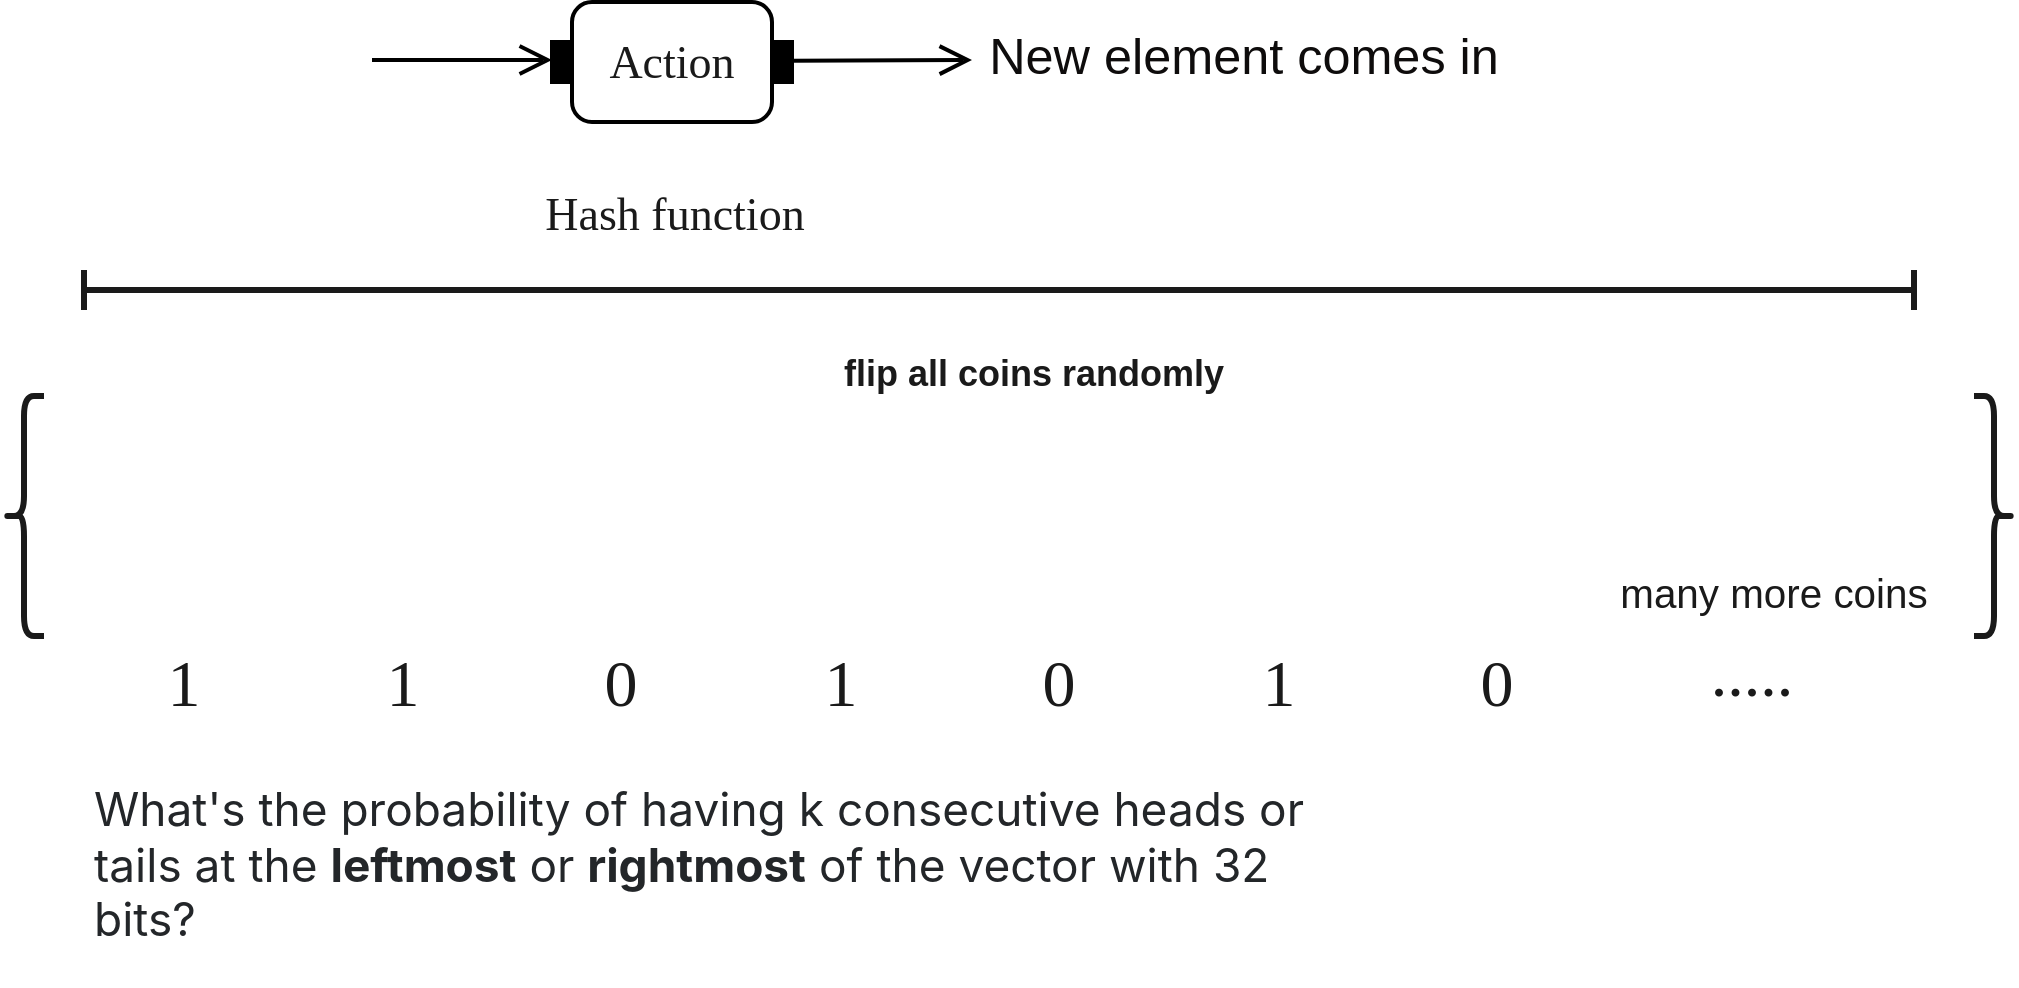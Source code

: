 <mxfile>
    <diagram id="1LPgd67vOTt0Jps7t02W" name="Page-1">
        <mxGraphModel dx="-388" dy="868" grid="1" gridSize="5" guides="1" tooltips="1" connect="1" arrows="1" fold="1" page="1" pageScale="1" pageWidth="1600" pageHeight="900" background="#FFFFFF" math="0" shadow="0">
            <root>
                <mxCell id="0"/>
                <mxCell id="1" parent="0"/>
                <UserObject label="" lucidchartObjectId="ppaE2U5zoSox" id="17">
                    <mxCell style="html=1;overflow=block;blockSpacing=1;whiteSpace=wrap;shape=image;fontSize=13;spacing=3.8;strokeColor=#000000;strokeOpacity=100;rotation=171.621;strokeWidth=0;image=https://images.lucid.app/images/e0dd4380-e700-4bb7-a999-46284ecd93cb/content;imageAspect=0;sketch=1;curveFitting=1;jiggle=2;" parent="1" vertex="1">
                        <mxGeometry x="2326" y="273" width="105" height="105" as="geometry"/>
                    </mxCell>
                </UserObject>
                <UserObject label="New element comes in" lucidchartObjectId="dwaElhzI91j5" id="24">
                    <mxCell style="html=1;overflow=block;blockSpacing=1;whiteSpace=wrap;fontSize=25.2;fontColor=#0e0c0c;align=center;spacing=3.8;strokeOpacity=0;fillOpacity=0;rounded=1;absoluteArcSize=1;arcSize=12;fillColor=#ffffff;strokeWidth=1.5;sketch=1;curveFitting=1;jiggle=2;strokeColor=#000000;" vertex="1" parent="1">
                        <mxGeometry x="2356" y="203" width="300" height="53" as="geometry"/>
                    </mxCell>
                </UserObject>
                <mxCell id="38" value="" style="shape=crossbar;whiteSpace=wrap;html=1;rounded=1;sketch=0;strokeColor=#1A1A1A;strokeWidth=3;fontColor=#1A1A1A;fillColor=none;gradientColor=none;" vertex="1" parent="1">
                    <mxGeometry x="1926" y="337" width="915" height="20" as="geometry"/>
                </mxCell>
                <mxCell id="60" value="flip all coins randomly" style="text;strokeColor=none;align=center;fillColor=none;html=1;verticalAlign=middle;whiteSpace=wrap;rounded=0;shadow=0;glass=0;labelBackgroundColor=none;labelBorderColor=none;sketch=0;fillStyle=auto;strokeWidth=2;fontSize=18;fontColor=#1A1A1A;fontStyle=1" vertex="1" parent="1">
                    <mxGeometry x="2256" y="374" width="290" height="30" as="geometry"/>
                </mxCell>
                <mxCell id="61" value="" style="group" vertex="1" connectable="0" parent="1">
                    <mxGeometry x="1886" y="400" width="1005" height="120" as="geometry"/>
                </mxCell>
                <UserObject label="" lucidchartObjectId="5haEHKe8iqDD" id="3">
                    <mxCell style="html=1;overflow=block;blockSpacing=1;whiteSpace=wrap;shape=image;fontSize=13;spacing=3.8;strokeColor=#000000;strokeOpacity=100;strokeWidth=0;image=https://images.lucid.app/images/0426455a-3427-4e01-a74d-2b9279e537e7/content;imageAspect=0;sketch=1;curveFitting=1;jiggle=2;" parent="61" vertex="1">
                        <mxGeometry x="845" y="45.5" width="60" height="29" as="geometry"/>
                    </mxCell>
                </UserObject>
                <UserObject label="" lucidchartObjectId="OiaEhj1DiaIh" id="4">
                    <mxCell style="html=1;overflow=block;blockSpacing=1;whiteSpace=wrap;shape=image;fontSize=13;spacing=0;strokeColor=none;strokeOpacity=100;strokeWidth=0;image=https://images.lucid.app/images/99ad678f-88d6-4425-a39f-d34b5ac2c063/content;imageAspect=0;sketch=1;curveFitting=1;jiggle=2;" parent="61" vertex="1">
                        <mxGeometry x="50" y="17.5" width="90" height="85" as="geometry"/>
                    </mxCell>
                </UserObject>
                <UserObject label="" lucidchartObjectId="4iaEyTbcUB3d" id="5">
                    <mxCell style="html=1;overflow=block;blockSpacing=1;whiteSpace=wrap;shape=image;fontSize=13;spacing=0;strokeColor=#000000;strokeOpacity=100;strokeWidth=0;image=https://images.lucid.app/images/99ad678f-88d6-4425-a39f-d34b5ac2c063/content;imageAspect=0;sketch=1;curveFitting=1;jiggle=2;" parent="61" vertex="1">
                        <mxGeometry x="155" y="17.5" width="90" height="85" as="geometry"/>
                    </mxCell>
                </UserObject>
                <UserObject label="" lucidchartObjectId="njaEap37FCJ_" id="6">
                    <mxCell style="html=1;overflow=block;blockSpacing=1;whiteSpace=wrap;shape=image;fontSize=13;spacing=0;strokeColor=#000000;strokeOpacity=100;strokeWidth=0;image=https://images.lucid.app/images/072d2d83-9f05-41f7-80f1-3c6be42ac4ad/content;imageAspect=0;sketch=1;curveFitting=1;jiggle=2;" parent="61" vertex="1">
                        <mxGeometry x="260" y="16.5" width="90" height="87" as="geometry"/>
                    </mxCell>
                </UserObject>
                <UserObject label="" lucidchartObjectId="VjaEL.Q37BLM" id="7">
                    <mxCell style="html=1;overflow=block;blockSpacing=1;whiteSpace=wrap;shape=image;fontSize=13;spacing=0;strokeColor=#000000;strokeOpacity=100;strokeWidth=0;image=https://images.lucid.app/images/99ad678f-88d6-4425-a39f-d34b5ac2c063/content;imageAspect=0;sketch=1;curveFitting=1;jiggle=2;" parent="61" vertex="1">
                        <mxGeometry x="365" y="17.5" width="90" height="85" as="geometry"/>
                    </mxCell>
                </UserObject>
                <UserObject label="" lucidchartObjectId="bkaE2b.CHfTL" id="8">
                    <mxCell style="html=1;overflow=block;blockSpacing=1;whiteSpace=wrap;shape=image;fontSize=13;spacing=0;strokeColor=#000000;strokeOpacity=100;strokeWidth=0;image=https://images.lucid.app/images/072d2d83-9f05-41f7-80f1-3c6be42ac4ad/content;imageAspect=0;sketch=1;curveFitting=1;jiggle=2;" parent="61" vertex="1">
                        <mxGeometry x="470" y="16.5" width="90" height="87" as="geometry"/>
                    </mxCell>
                </UserObject>
                <UserObject label="" lucidchartObjectId="pkaEa9d~gbZ0" id="9">
                    <mxCell style="html=1;overflow=block;blockSpacing=1;whiteSpace=wrap;shape=image;fontSize=13;spacing=0;strokeColor=#000000;strokeOpacity=100;strokeWidth=0;image=https://images.lucid.app/images/99ad678f-88d6-4425-a39f-d34b5ac2c063/content;imageAspect=0;sketch=1;curveFitting=1;jiggle=2;" parent="61" vertex="1">
                        <mxGeometry x="590" y="17.5" width="90" height="85" as="geometry"/>
                    </mxCell>
                </UserObject>
                <UserObject label="" lucidchartObjectId="6kaEtAiULwB4" id="10">
                    <mxCell style="html=1;overflow=block;blockSpacing=1;whiteSpace=wrap;shape=image;fontSize=13;spacing=0;strokeColor=#000000;strokeOpacity=100;strokeWidth=0;image=https://images.lucid.app/images/072d2d83-9f05-41f7-80f1-3c6be42ac4ad/content;imageAspect=0;sketch=1;curveFitting=1;jiggle=2;" parent="61" vertex="1">
                        <mxGeometry x="700" y="16.5" width="90" height="87" as="geometry"/>
                    </mxCell>
                </UserObject>
                <UserObject label="many more coins" lucidchartObjectId="QlaEBp1V12Jk" id="11">
                    <mxCell style="html=1;overflow=block;blockSpacing=1;whiteSpace=wrap;fontSize=20.2;fontColor=#1A1A1A;align=center;spacing=3.8;strokeOpacity=0;fillOpacity=0;rounded=1;absoluteArcSize=1;arcSize=12;fillColor=#ffffff;dashed=1;fixDash=1;strokeWidth=2.3;sketch=1;curveFitting=1;jiggle=2;strokeColor=#000000;" parent="61" vertex="1">
                        <mxGeometry x="780" y="78" width="210" height="42" as="geometry"/>
                    </mxCell>
                </UserObject>
                <mxCell id="36" value="" style="shape=curlyBracket;whiteSpace=wrap;html=1;rounded=1;labelPosition=left;verticalLabelPosition=middle;align=right;verticalAlign=middle;sketch=0;strokeColor=#1A1A1A;fontColor=#1A1A1A;fillColor=none;gradientColor=none;strokeWidth=3;" vertex="1" parent="61">
                    <mxGeometry width="20" height="120" as="geometry"/>
                </mxCell>
                <mxCell id="37" value="" style="shape=curlyBracket;whiteSpace=wrap;html=1;rounded=1;flipH=1;labelPosition=right;verticalLabelPosition=middle;align=left;verticalAlign=middle;sketch=0;strokeColor=#1A1A1A;strokeWidth=3;fontColor=#1A1A1A;fillColor=none;gradientColor=none;" vertex="1" parent="61">
                    <mxGeometry x="985" width="20" height="120" as="geometry"/>
                </mxCell>
                <mxCell id="70" value="" style="group" vertex="1" connectable="0" parent="1">
                    <mxGeometry x="1946" y="529" width="719" height="30" as="geometry"/>
                </mxCell>
                <mxCell id="62" value="1" style="text;strokeColor=none;align=center;fillColor=none;html=1;verticalAlign=middle;whiteSpace=wrap;rounded=0;shadow=0;glass=0;labelBackgroundColor=none;labelBorderColor=none;sketch=0;fillStyle=auto;strokeWidth=2;fontSize=33;fontColor=#1A1A1A;fontStyle=0;fontFamily=Lucida Console;" vertex="1" parent="70">
                    <mxGeometry width="60" height="30" as="geometry"/>
                </mxCell>
                <mxCell id="64" value="1" style="text;strokeColor=none;align=center;fillColor=none;html=1;verticalAlign=middle;whiteSpace=wrap;rounded=0;shadow=0;glass=0;labelBackgroundColor=none;labelBorderColor=none;sketch=0;fillStyle=auto;strokeWidth=2;fontSize=33;fontColor=#1A1A1A;fontStyle=0;fontFamily=Lucida Console;" vertex="1" parent="70">
                    <mxGeometry x="107" width="65" height="30" as="geometry"/>
                </mxCell>
                <mxCell id="65" value="0" style="text;strokeColor=none;align=center;fillColor=none;html=1;verticalAlign=middle;whiteSpace=wrap;rounded=0;shadow=0;glass=0;labelBackgroundColor=none;labelBorderColor=none;sketch=0;fillStyle=auto;strokeWidth=2;fontSize=33;fontColor=#1A1A1A;fontStyle=0;fontFamily=Lucida Console;" vertex="1" parent="70">
                    <mxGeometry x="216" width="65" height="30" as="geometry"/>
                </mxCell>
                <mxCell id="66" value="1" style="text;strokeColor=none;align=center;fillColor=none;html=1;verticalAlign=middle;whiteSpace=wrap;rounded=0;shadow=0;glass=0;labelBackgroundColor=none;labelBorderColor=none;sketch=0;fillStyle=auto;strokeWidth=2;fontSize=33;fontColor=#1A1A1A;fontStyle=0;fontFamily=Lucida Console;" vertex="1" parent="70">
                    <mxGeometry x="326" width="65" height="30" as="geometry"/>
                </mxCell>
                <mxCell id="67" value="0" style="text;strokeColor=none;align=center;fillColor=none;html=1;verticalAlign=middle;whiteSpace=wrap;rounded=0;shadow=0;glass=0;labelBackgroundColor=none;labelBorderColor=none;sketch=0;fillStyle=auto;strokeWidth=2;fontSize=33;fontColor=#1A1A1A;fontStyle=0;fontFamily=Lucida Console;" vertex="1" parent="70">
                    <mxGeometry x="435" width="65" height="30" as="geometry"/>
                </mxCell>
                <mxCell id="68" value="1" style="text;strokeColor=none;align=center;fillColor=none;html=1;verticalAlign=middle;whiteSpace=wrap;rounded=0;shadow=0;glass=0;labelBackgroundColor=none;labelBorderColor=none;sketch=0;fillStyle=auto;strokeWidth=2;fontSize=33;fontColor=#1A1A1A;fontStyle=0;fontFamily=Lucida Console;" vertex="1" parent="70">
                    <mxGeometry x="545" width="65" height="30" as="geometry"/>
                </mxCell>
                <mxCell id="69" value="0" style="text;strokeColor=none;align=center;fillColor=none;html=1;verticalAlign=middle;whiteSpace=wrap;rounded=0;shadow=0;glass=0;labelBackgroundColor=none;labelBorderColor=none;sketch=0;fillStyle=auto;strokeWidth=2;fontSize=33;fontColor=#1A1A1A;fontStyle=0;fontFamily=Lucida Console;" vertex="1" parent="70">
                    <mxGeometry x="654" width="65" height="30" as="geometry"/>
                </mxCell>
                <mxCell id="72" value="....." style="text;strokeColor=none;align=center;fillColor=none;html=1;verticalAlign=middle;whiteSpace=wrap;rounded=0;shadow=0;glass=0;labelBackgroundColor=none;labelBorderColor=none;sketch=0;fillStyle=auto;strokeWidth=2;fontFamily=Lucida Console;fontSize=33;fontColor=#1A1A1A;" vertex="1" parent="1">
                    <mxGeometry x="2730" y="524" width="60" height="30" as="geometry"/>
                </mxCell>
                <mxCell id="73" value="&lt;div style=&quot;text-align: left; font-size: 23px;&quot;&gt;&lt;font face=&quot;-apple-system, system-ui, Segoe UI Adjusted, Segoe UI, Liberation Sans, sans-serif&quot; color=&quot;#232629&quot; style=&quot;font-size: 23px;&quot;&gt;&lt;span style=&quot;font-size: 23px; background-color: rgb(255, 255, 255);&quot;&gt;What's the probability of having k consecutive heads or tails at the &lt;b&gt;leftmost&lt;/b&gt; or &lt;b&gt;rightmost&lt;/b&gt; of the vector with 32 bits?&amp;nbsp;&lt;/span&gt;&lt;/font&gt;&lt;/div&gt;" style="text;strokeColor=none;align=center;fillColor=none;html=1;verticalAlign=middle;whiteSpace=wrap;rounded=0;shadow=0;glass=0;labelBackgroundColor=none;labelBorderColor=none;sketch=0;fillStyle=auto;strokeWidth=2;fontFamily=Lucida Console;fontSize=23;fontColor=#1A1A1A;" vertex="1" parent="1">
                    <mxGeometry x="1930" y="575" width="620" height="120" as="geometry"/>
                </mxCell>
                <mxCell id="84" value="Action" style="html=1;shape=mxgraph.sysml.isStream;whiteSpace=wrap;align=center;rounded=0;shadow=0;glass=0;labelBackgroundColor=none;labelBorderColor=none;sketch=0;fillStyle=auto;strokeColor=#000000;strokeWidth=2;fontFamily=Lucida Console;fontSize=23;fontColor=#1A1A1A;fillColor=none;gradientColor=none;" vertex="1" parent="1">
                    <mxGeometry x="2160" y="203" width="120" height="60" as="geometry"/>
                </mxCell>
                <mxCell id="85" value="" style="edgeStyle=elbowEdgeStyle;html=1;elbow=horizontal;startArrow=open;rounded=0;endArrow=none;exitX=0;exitY=0.5;startSize=12;strokeColor=#000000;strokeWidth=2;fontFamily=Lucida Console;fontSize=23;fontColor=#1A1A1A;jumpSize=4;" edge="1" parent="1">
                    <mxGeometry relative="1" as="geometry">
                        <mxPoint x="2070" y="232" as="targetPoint"/>
                        <mxPoint x="2160" y="232" as="sourcePoint"/>
                    </mxGeometry>
                </mxCell>
                <mxCell id="86" value="" style="edgeStyle=elbowEdgeStyle;html=1;elbow=vertical;endArrow=open;rounded=0;entryX=0;entryY=0.5;endSize=12;strokeColor=#000000;strokeWidth=2;fontFamily=Lucida Console;fontSize=23;fontColor=#1A1A1A;jumpSize=4;" edge="1" parent="1">
                    <mxGeometry relative="1" as="geometry">
                        <mxPoint x="2370" y="232" as="targetPoint"/>
                        <mxPoint x="2280" y="232.333" as="sourcePoint"/>
                    </mxGeometry>
                </mxCell>
                <mxCell id="87" value="Hash function" style="text;strokeColor=none;align=center;fillColor=none;html=1;verticalAlign=middle;whiteSpace=wrap;rounded=0;shadow=0;glass=0;labelBackgroundColor=none;labelBorderColor=none;sketch=0;fillStyle=auto;strokeWidth=2;fontFamily=Lucida Console;fontSize=23;fontColor=#1A1A1A;" vertex="1" parent="1">
                    <mxGeometry x="2129" y="294" width="185" height="30" as="geometry"/>
                </mxCell>
            </root>
        </mxGraphModel>
    </diagram>
</mxfile>